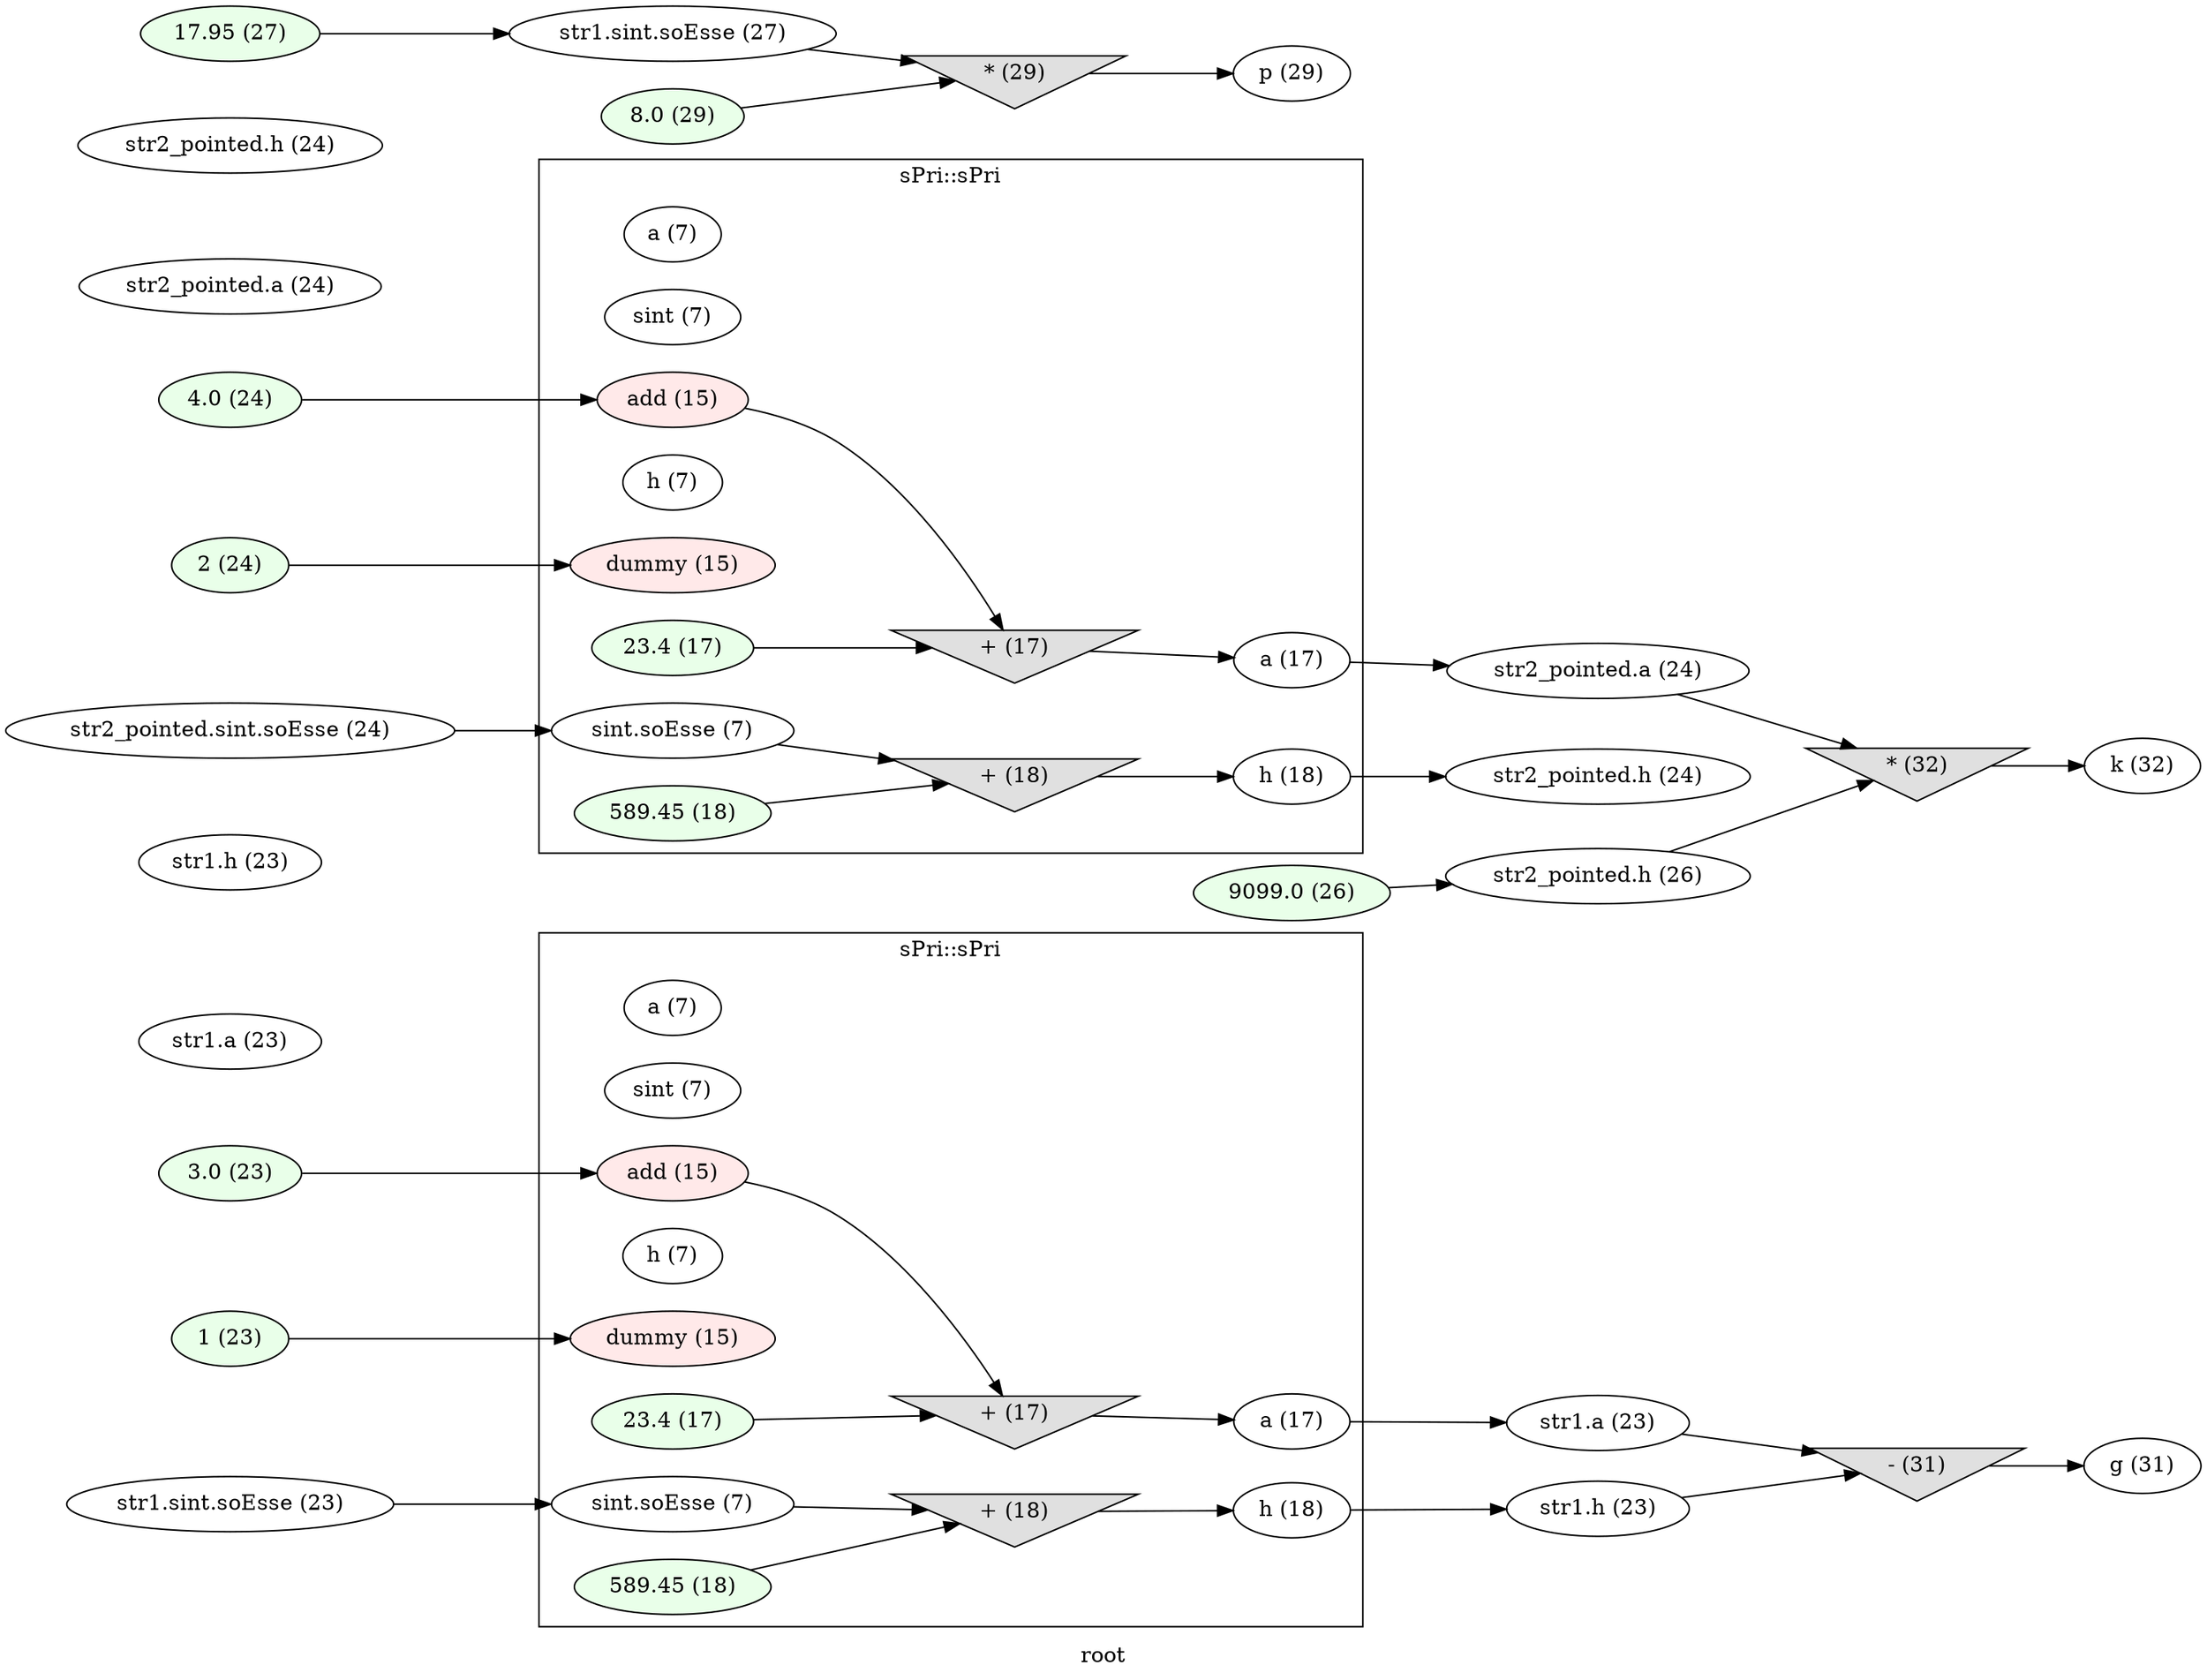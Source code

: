 digraph G
{
rankdir=LR;
label = "root";
	node_000013 [ label = "3.0 (23)", style=filled, fillcolor="#E9FFE9", startingline=23 ]
	node_000014 [ label = "1 (23)", style=filled, fillcolor="#E9FFE9", startingline=23 ]
	node_000015 [ label = "str1.a (23)", startingline=23 ]
	node_000016 [ label = "str1.h (23)", startingline=23 ]
	node_000017 [ label = "str1.sint.soEsse (23)", startingline=23 ]
	node_000030 [ label = "str1.a (23)", startingline=23 ]
	node_000031 [ label = "str1.h (23)", startingline=23 ]
	node_000032 [ label = "4.0 (24)", style=filled, fillcolor="#E9FFE9", startingline=24 ]
	node_000033 [ label = "2 (24)", style=filled, fillcolor="#E9FFE9", startingline=24 ]
	node_000034 [ label = "str2_pointed.a (24)", startingline=24 ]
	node_000035 [ label = "str2_pointed.h (24)", startingline=24 ]
	node_000036 [ label = "str2_pointed.sint.soEsse (24)", startingline=24 ]
	node_000049 [ label = "str2_pointed.a (24)", startingline=24 ]
	node_000050 [ label = "str2_pointed.h (24)", startingline=24 ]
	node_000051 [ label = "9099.0 (26)", style=filled, fillcolor="#E9FFE9", startingline=26 ]
	node_000052 [ label = "str2_pointed.h (26)", startingline=26 ]
	node_000053 [ label = "17.95 (27)", style=filled, fillcolor="#E9FFE9", startingline=27 ]
	node_000054 [ label = "str1.sint.soEsse (27)", startingline=27 ]
	node_000055 [ label = "8.0 (29)", style=filled, fillcolor="#E9FFE9", startingline=29 ]
	node_000056 [ label = "* (29)", shape=invtriangle, style=filled, fillcolor="#E0E0E0", startingline=29 ]
	node_000057 [ label = "p (29)", startingline=29 ]
	node_000058 [ label = "- (31)", shape=invtriangle, style=filled, fillcolor="#E0E0E0", startingline=31 ]
	node_000059 [ label = "g (31)", startingline=31 ]
	node_000060 [ label = "* (32)", shape=invtriangle, style=filled, fillcolor="#E0E0E0", startingline=32 ]
	node_000061 [ label = "k (32)", startingline=32 ]
subgraph cluster_1 {
label = "sPri::sPri";
parent = "root";
startingline = 23;
	node_000018 [ label = "a (7)", startingline=7 ]
	node_000019 [ label = "sint (7)", startingline=7 ]
	node_000020 [ label = "sint.soEsse (7)", startingline=7 ]
	node_000021 [ label = "h (7)", startingline=7 ]
	node_000022 [ label = "add (15)", style=filled, fillcolor="#FFE9E9", startingline=15 ]
	node_000023 [ label = "dummy (15)", style=filled, fillcolor="#FFE9E9", startingline=15 ]
	node_000024 [ label = "23.4 (17)", style=filled, fillcolor="#E9FFE9", startingline=17 ]
	node_000025 [ label = "+ (17)", shape=invtriangle, style=filled, fillcolor="#E0E0E0", startingline=17 ]
	node_000026 [ label = "a (17)", startingline=17 ]
	node_000027 [ label = "589.45 (18)", style=filled, fillcolor="#E9FFE9", startingline=18 ]
	node_000028 [ label = "+ (18)", shape=invtriangle, style=filled, fillcolor="#E0E0E0", startingline=18 ]
	node_000029 [ label = "h (18)", startingline=18 ]
}
subgraph cluster_2 {
label = "sPri::sPri";
parent = "root";
startingline = 24;
	node_000037 [ label = "a (7)", startingline=7 ]
	node_000038 [ label = "sint (7)", startingline=7 ]
	node_000039 [ label = "sint.soEsse (7)", startingline=7 ]
	node_000040 [ label = "h (7)", startingline=7 ]
	node_000041 [ label = "add (15)", style=filled, fillcolor="#FFE9E9", startingline=15 ]
	node_000042 [ label = "dummy (15)", style=filled, fillcolor="#FFE9E9", startingline=15 ]
	node_000043 [ label = "23.4 (17)", style=filled, fillcolor="#E9FFE9", startingline=17 ]
	node_000044 [ label = "+ (17)", shape=invtriangle, style=filled, fillcolor="#E0E0E0", startingline=17 ]
	node_000045 [ label = "a (17)", startingline=17 ]
	node_000046 [ label = "589.45 (18)", style=filled, fillcolor="#E9FFE9", startingline=18 ]
	node_000047 [ label = "+ (18)", shape=invtriangle, style=filled, fillcolor="#E0E0E0", startingline=18 ]
	node_000048 [ label = "h (18)", startingline=18 ]
}
	node_000013 -> node_000022
	node_000014 -> node_000023
	node_000017 -> node_000020
	node_000030 -> node_000058
	node_000031 -> node_000058
	node_000032 -> node_000041
	node_000033 -> node_000042
	node_000036 -> node_000039
	node_000049 -> node_000060
	node_000051 -> node_000052
	node_000052 -> node_000060
	node_000053 -> node_000054
	node_000054 -> node_000056
	node_000055 -> node_000056
	node_000056 -> node_000057
	node_000058 -> node_000059
	node_000060 -> node_000061
	node_000020 -> node_000028
	node_000022 -> node_000025
	node_000024 -> node_000025
	node_000025 -> node_000026
	node_000026 -> node_000030
	node_000027 -> node_000028
	node_000028 -> node_000029
	node_000029 -> node_000031
	node_000039 -> node_000047
	node_000041 -> node_000044
	node_000043 -> node_000044
	node_000044 -> node_000045
	node_000045 -> node_000049
	node_000046 -> node_000047
	node_000047 -> node_000048
	node_000048 -> node_000050
}
